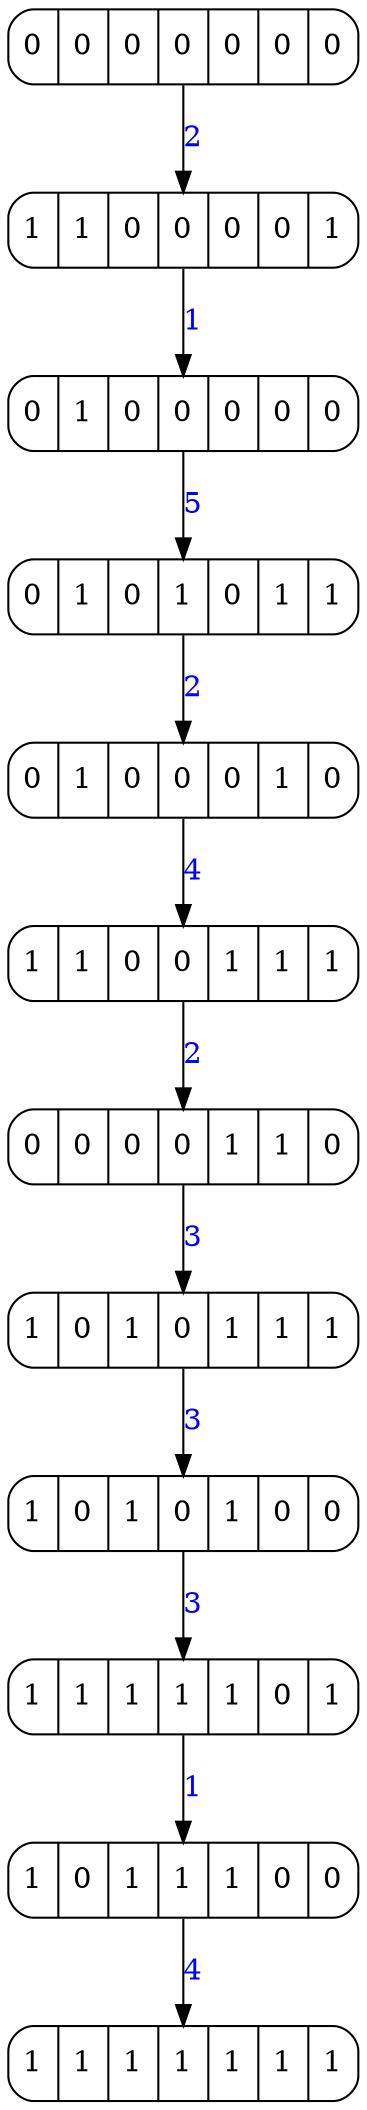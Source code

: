 digraph G {
node [margin=0.1 width=0.5 shape=record style=rounded]
edge[fontcolor=blue]
1534[label=" 1 | 1 | 1 | 1 | 1 | 1 | 1 " ];
1150 -> 1534[label="4"];
1150[label=" 1 | 0 | 1 | 1 | 1 | 0 | 0 " ];
795 -> 1150[label="1"];
795[label=" 1 | 1 | 1 | 1 | 1 | 0 | 1 " ];
546 -> 795[label="3"];
546[label=" 1 | 0 | 1 | 0 | 1 | 0 | 0 " ];
381 -> 546[label="3"];
381[label=" 1 | 0 | 1 | 0 | 1 | 1 | 1 " ];
252 -> 381[label="3"];
252[label=" 0 | 0 | 0 | 0 | 1 | 1 | 0 " ];
117 -> 252[label="2"];
117[label=" 1 | 1 | 0 | 0 | 1 | 1 | 1 " ];
54 -> 117[label="4"];
54[label=" 0 | 1 | 0 | 0 | 0 | 1 | 0 " ];
13 -> 54[label="2"];
13[label=" 0 | 1 | 0 | 1 | 0 | 1 | 1 " ];
10 -> 13[label="5"];
10[label=" 0 | 1 | 0 | 0 | 0 | 0 | 0 " ];
7 -> 10[label="1"];
7[label=" 1 | 1 | 0 | 0 | 0 | 0 | 1 " ];
0 -> 7[label="2"];
0[label=" 0 | 0 | 0 | 0 | 0 | 0 | 0 " ];
}